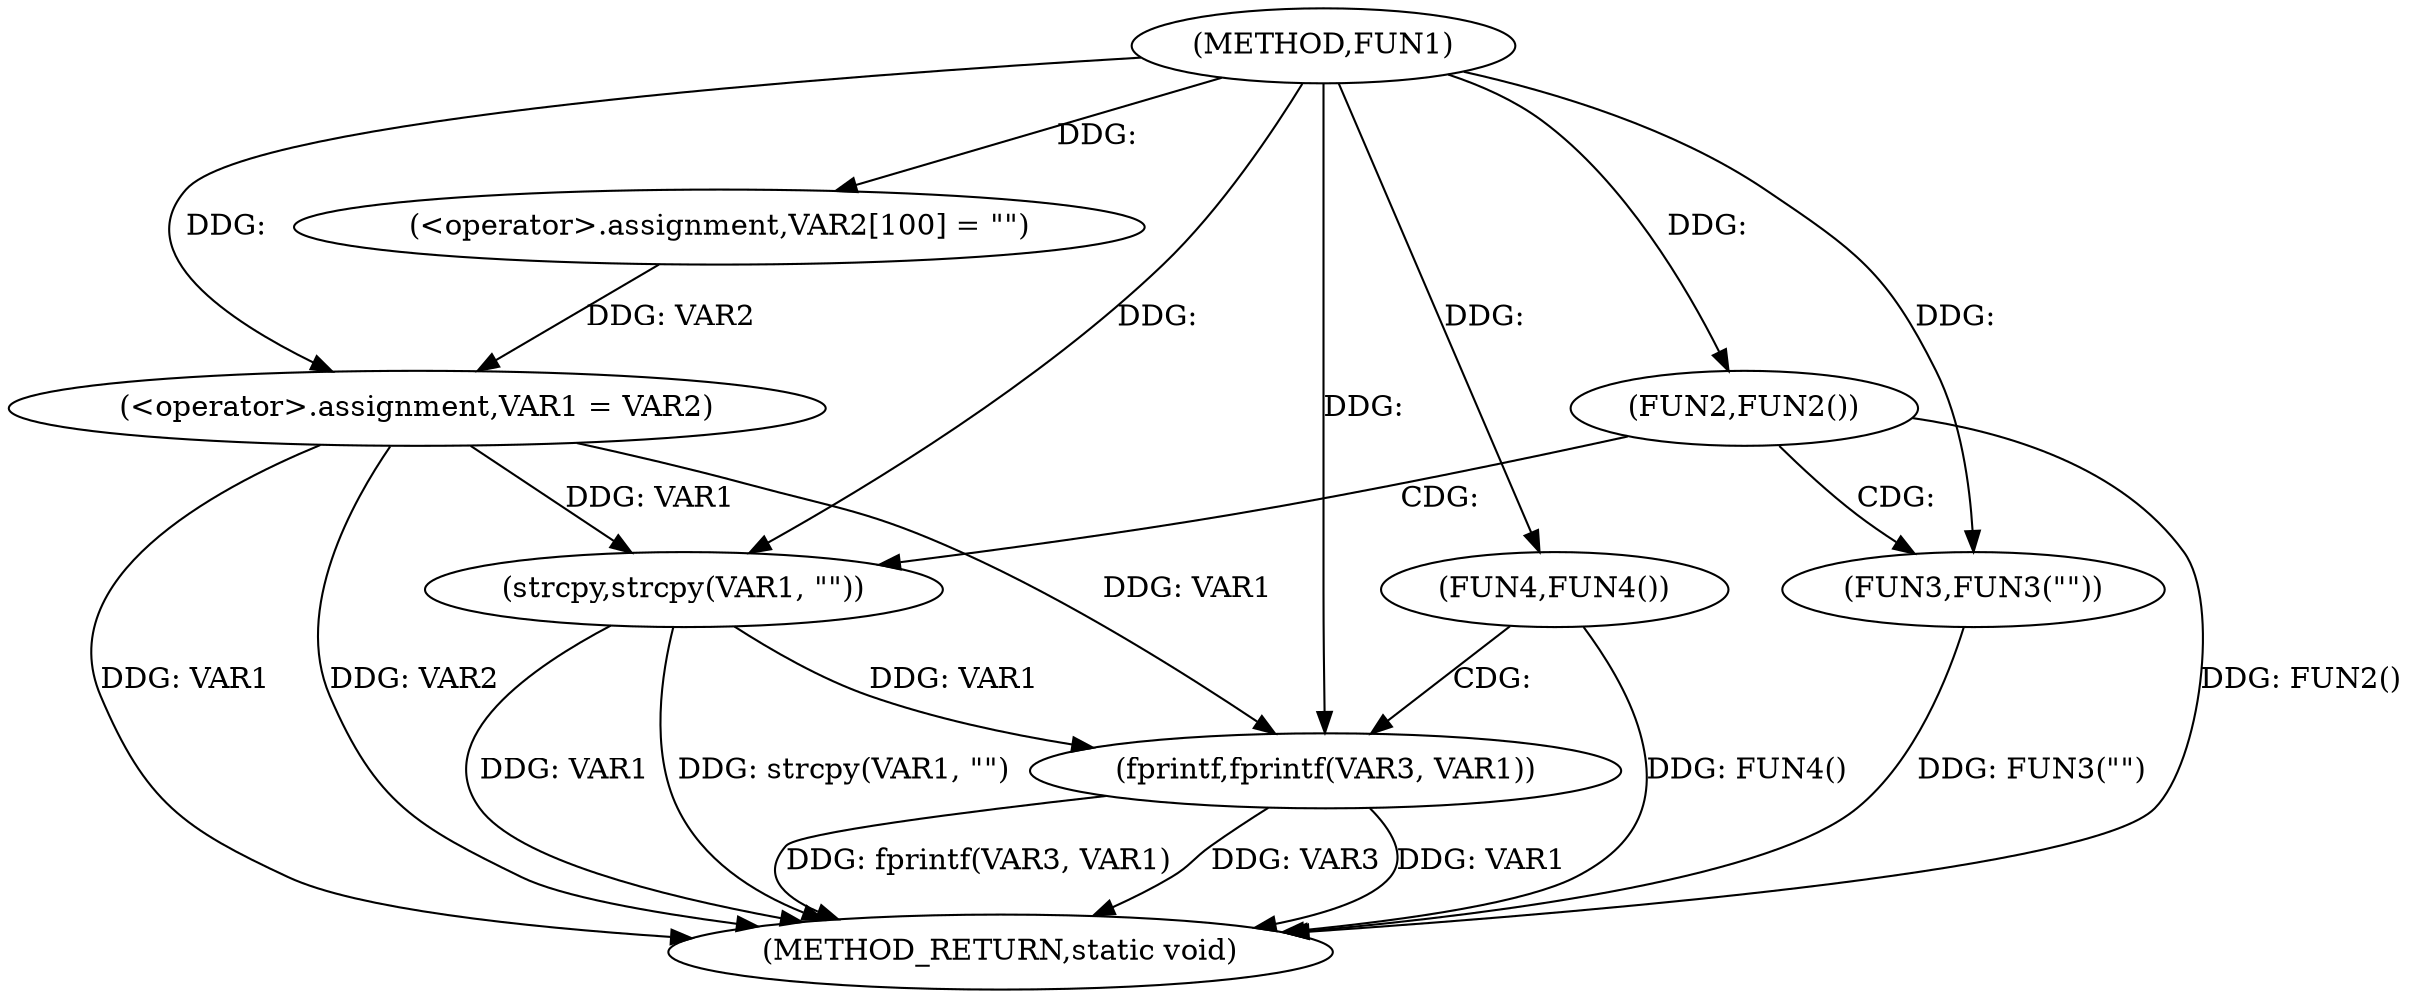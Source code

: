 digraph FUN1 {  
"1000100" [label = "(METHOD,FUN1)" ]
"1000126" [label = "(METHOD_RETURN,static void)" ]
"1000104" [label = "(<operator>.assignment,VAR2[100] = \"\")" ]
"1000107" [label = "(<operator>.assignment,VAR1 = VAR2)" ]
"1000111" [label = "(FUN2,FUN2())" ]
"1000113" [label = "(FUN3,FUN3(\"\"))" ]
"1000117" [label = "(strcpy,strcpy(VAR1, \"\"))" ]
"1000121" [label = "(FUN4,FUN4())" ]
"1000123" [label = "(fprintf,fprintf(VAR3, VAR1))" ]
  "1000117" -> "1000126"  [ label = "DDG: strcpy(VAR1, \"\")"] 
  "1000123" -> "1000126"  [ label = "DDG: VAR1"] 
  "1000107" -> "1000126"  [ label = "DDG: VAR1"] 
  "1000123" -> "1000126"  [ label = "DDG: fprintf(VAR3, VAR1)"] 
  "1000121" -> "1000126"  [ label = "DDG: FUN4()"] 
  "1000117" -> "1000126"  [ label = "DDG: VAR1"] 
  "1000113" -> "1000126"  [ label = "DDG: FUN3(\"\")"] 
  "1000111" -> "1000126"  [ label = "DDG: FUN2()"] 
  "1000107" -> "1000126"  [ label = "DDG: VAR2"] 
  "1000123" -> "1000126"  [ label = "DDG: VAR3"] 
  "1000100" -> "1000104"  [ label = "DDG: "] 
  "1000104" -> "1000107"  [ label = "DDG: VAR2"] 
  "1000100" -> "1000107"  [ label = "DDG: "] 
  "1000100" -> "1000111"  [ label = "DDG: "] 
  "1000100" -> "1000113"  [ label = "DDG: "] 
  "1000107" -> "1000117"  [ label = "DDG: VAR1"] 
  "1000100" -> "1000117"  [ label = "DDG: "] 
  "1000100" -> "1000121"  [ label = "DDG: "] 
  "1000100" -> "1000123"  [ label = "DDG: "] 
  "1000107" -> "1000123"  [ label = "DDG: VAR1"] 
  "1000117" -> "1000123"  [ label = "DDG: VAR1"] 
  "1000111" -> "1000117"  [ label = "CDG: "] 
  "1000111" -> "1000113"  [ label = "CDG: "] 
  "1000121" -> "1000123"  [ label = "CDG: "] 
}

